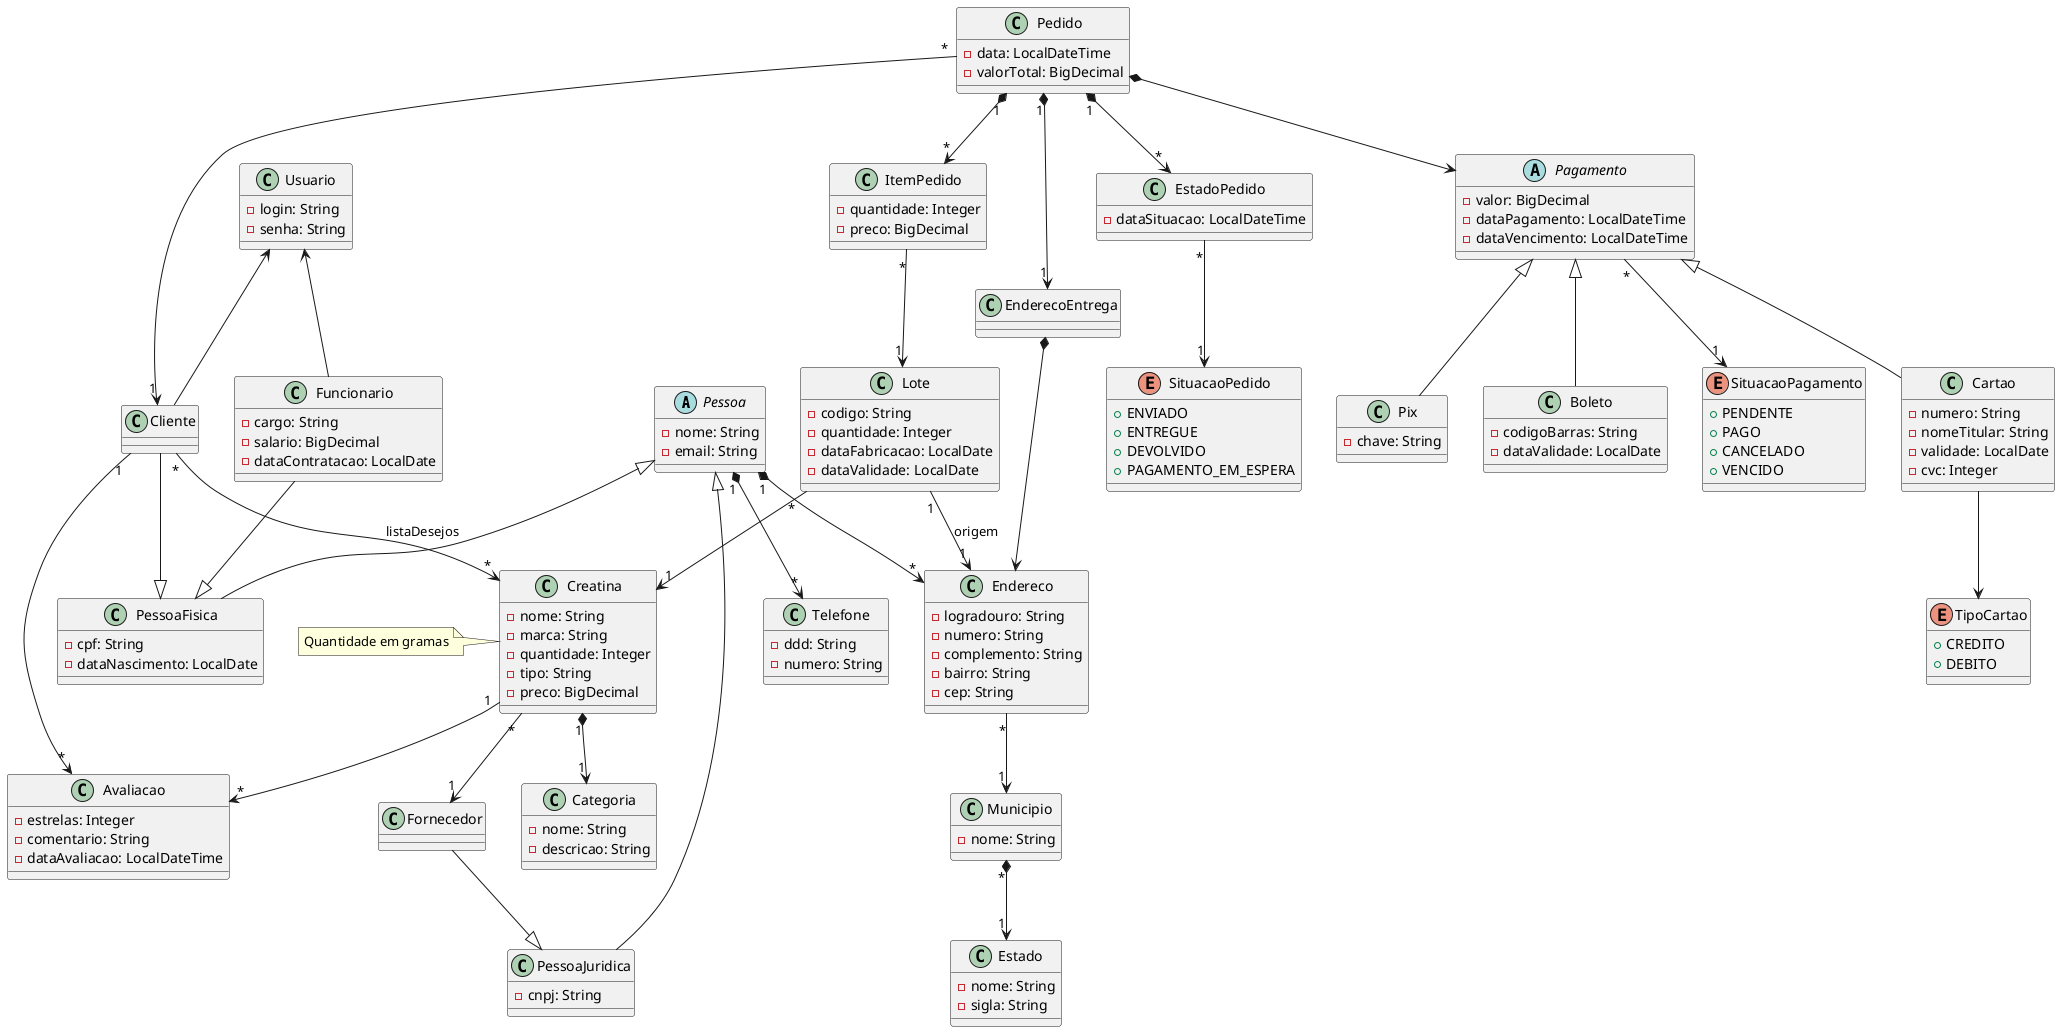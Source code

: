 @startuml Creatina

abstract class Pessoa {
  - nome: String
  - email: String
}

class PessoaFisica {
  - cpf: String
  - dataNascimento: LocalDate
}

class PessoaJuridica {
  - cnpj: String
}

class Usuario {
  - login: String
  - senha: String
}

class Cliente {
}

class Funcionario {
  - cargo: String
  - salario: BigDecimal
  - dataContratacao: LocalDate
}

Pessoa <|-- PessoaFisica
Pessoa <|-- PessoaJuridica
Usuario <-- Cliente
Usuario <-- Funcionario
Funcionario --|> PessoaFisica
Cliente --|> PessoaFisica
Fornecedor --|> PessoaJuridica

class Telefone {
  - ddd: String
  - numero: String
}

class Endereco {
  - logradouro: String
  - numero: String
  - complemento: String
  - bairro: String
  - cep: String
}

class Municipio {
  - nome: String
}

class Estado {
  - nome: String
  - sigla: String
}

class Pedido {
  - data: LocalDateTime
  - valorTotal: BigDecimal
}

class ItemPedido {
  - quantidade: Integer
  - preco: BigDecimal
}

class EstadoPedido {
  - dataSituacao: LocalDateTime
}

Enum SituacaoPedido {
  + ENVIADO
  + ENTREGUE
  + DEVOLVIDO
  + PAGAMENTO_EM_ESPERA
}

class EnderecoEntrega {
}

Enum SituacaoPagamento {
  + PENDENTE
  + PAGO
  + CANCELADO
  + VENCIDO
}

abstract class Pagamento {
  - valor: BigDecimal
  - dataPagamento: LocalDateTime
  - dataVencimento: LocalDateTime
}

class Cartao {
  - numero: String
  - nomeTitular: String
  - validade: LocalDate
  - cvc: Integer
}

Enum TipoCartao {
  + CREDITO
  + DEBITO
}

class Pix {
  - chave: String
}

class Boleto {
  - codigoBarras: String
  - dataValidade: LocalDate
}

Pagamento <|-- Pix
Pagamento <|-- Boleto
Pagamento <|-- Cartao
Pagamento "*" --> "1" SituacaoPagamento

class Fornecedor {
}

class Creatina {
  - nome: String
  - marca: String
  - quantidade: Integer
  - tipo: String
  - preco: BigDecimal
}

class Categoria {
  - nome: String
  - descricao: String
}

class Lote {
  - codigo: String
  - quantidade: Integer
  - dataFabricacao: LocalDate
  - dataValidade: LocalDate
}

class Avaliacao {
  - estrelas: Integer
  - comentario: String
  - dataAvaliacao: LocalDateTime
}

' Relacionamentos

Pessoa "1" *--> "*" Telefone
Pessoa "1" *--> "*" Endereco

EnderecoEntrega *--> Endereco
Endereco "*" --> "1" Municipio
Municipio "*" *--> "1" Estado

Cliente "*" --> "*" Creatina : listaDesejos
Cliente "1" --> "*" Avaliacao

ItemPedido "*" --> "1" Lote

Pedido "*" --> "1" Cliente
Pedido "1" *--> "*" ItemPedido
Pedido *--> Pagamento
Pedido "1" *--> "*" EstadoPedido
Pedido "1" *--> "1" EnderecoEntrega

EstadoPedido "*" --> "1" SituacaoPedido

Cartao --> TipoCartao

Creatina "1" *--> "1" Categoria
Creatina "1" --> "*" Avaliacao
Creatina "*" --> "1" Fornecedor

Lote "*" --> "1" Creatina
Lote "1" --> "1" Endereco : origem

note left of Creatina: Quantidade em gramas

@enduml
